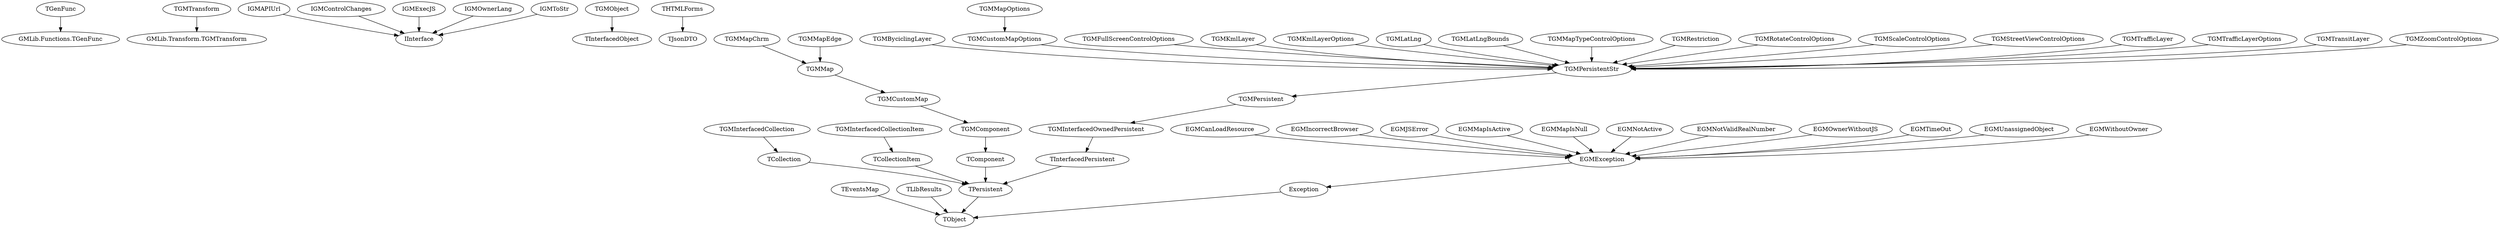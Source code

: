 DiGraph Classes {
  "TGenFunc" -> "GMLib.Functions.TGenFunc"
  "TGenFunc" [href="GMLib.Functions.TGenFunc.html"]
  "TGMTransform" -> "GMLib.Transform.TGMTransform"
  "TGMTransform" [href="GMLib.Transform.TGMTransform.html"]
  "IGMAPIUrl" -> "IInterface"
  "IGMAPIUrl" [href="GMLib.Classes.IGMAPIUrl.html"]
  "IGMControlChanges" -> "IInterface"
  "IGMControlChanges" [href="GMLib.Classes.IGMControlChanges.html"]
  "IGMExecJS" -> "IInterface"
  "IGMExecJS" [href="GMLib.Classes.IGMExecJS.html"]
  "IGMOwnerLang" -> "IInterface"
  "IGMOwnerLang" [href="GMLib.Classes.IGMOwnerLang.html"]
  "IGMToStr" -> "IInterface"
  "IGMToStr" [href="GMLib.Classes.IGMToStr.html"]
  "TGMObject" -> "TInterfacedObject"
  "TGMObject" [href="GMLib.Classes.TGMObject.html"]
  "THTMLForms" -> "TJsonDTO"
  "THTMLForms" [href="GMLib.HTMLForms.THTMLForms.html"]
  "Exception" -> "TObject"
  "EGMException" -> "Exception"
  "EGMException" [href="GMLib.Exceptions.EGMException.html"]
  "EGMCanLoadResource" -> "EGMException"
  "EGMCanLoadResource" [href="GMLib.Exceptions.EGMCanLoadResource.html"]
  "EGMIncorrectBrowser" -> "EGMException"
  "EGMIncorrectBrowser" [href="GMLib.Exceptions.EGMIncorrectBrowser.html"]
  "EGMJSError" -> "EGMException"
  "EGMJSError" [href="GMLib.Exceptions.EGMJSError.html"]
  "EGMMapIsActive" -> "EGMException"
  "EGMMapIsActive" [href="GMLib.Exceptions.EGMMapIsActive.html"]
  "EGMMapIsNull" -> "EGMException"
  "EGMMapIsNull" [href="GMLib.Exceptions.EGMMapIsNull.html"]
  "EGMNotActive" -> "EGMException"
  "EGMNotActive" [href="GMLib.Exceptions.EGMNotActive.html"]
  "EGMNotValidRealNumber" -> "EGMException"
  "EGMNotValidRealNumber" [href="GMLib.Exceptions.EGMNotValidRealNumber.html"]
  "EGMOwnerWithoutJS" -> "EGMException"
  "EGMOwnerWithoutJS" [href="GMLib.Exceptions.EGMOwnerWithoutJS.html"]
  "EGMTimeOut" -> "EGMException"
  "EGMTimeOut" [href="GMLib.Exceptions.EGMTimeOut.html"]
  "EGMUnassignedObject" -> "EGMException"
  "EGMUnassignedObject" [href="GMLib.Exceptions.EGMUnassignedObject.html"]
  "EGMWithoutOwner" -> "EGMException"
  "EGMWithoutOwner" [href="GMLib.Exceptions.EGMWithoutOwner.html"]
  "TEventsMap" -> "TObject"
  "TEventsMap" [href="GMLib.HTMLForms.TEventsMap.html"]
  "TLlbResults" -> "TObject"
  "TLlbResults" [href="GMLib.HTMLForms.TLlbResults.html"]
  "TPersistent" -> "TObject"
  "TCollection" -> "TPersistent"
  "TGMInterfacedCollection" -> "TCollection"
  "TGMInterfacedCollection" [href="GMLib.Classes.TGMInterfacedCollection.html"]
  "TCollectionItem" -> "TPersistent"
  "TGMInterfacedCollectionItem" -> "TCollectionItem"
  "TGMInterfacedCollectionItem" [href="GMLib.Classes.TGMInterfacedCollectionItem.html"]
  "TComponent" -> "TPersistent"
  "TGMComponent" -> "TComponent"
  "TGMComponent" [href="GMLib.Classes.TGMComponent.html"]
  "TGMCustomMap" -> "TGMComponent"
  "TGMCustomMap" [href="GMLib.Map.TGMCustomMap.html"]
  "TGMMap" -> "TGMCustomMap"
  "TGMMap" [href="GMLib.Map.Vcl.TGMMap.html"]
  "TGMMapChrm" -> "TGMMap"
  "TGMMapChrm" [href="GMLib.Map.Vcl.TGMMapChrm.html"]
  "TGMMapEdge" -> "TGMMap"
  "TGMMapEdge" [href="GMLib.Map.Vcl.TGMMapEdge.html"]
  "TInterfacedPersistent" -> "TPersistent"
  "TGMInterfacedOwnedPersistent" -> "TInterfacedPersistent"
  "TGMInterfacedOwnedPersistent" [href="GMLib.Classes.TGMInterfacedOwnedPersistent.html"]
  "TGMPersistent" -> "TGMInterfacedOwnedPersistent"
  "TGMPersistent" [href="GMLib.Classes.TGMPersistent.html"]
  "TGMPersistentStr" -> "TGMPersistent"
  "TGMPersistentStr" [href="GMLib.Classes.TGMPersistentStr.html"]
  "TGMByciclingLayer" -> "TGMPersistentStr"
  "TGMByciclingLayer" [href="GMLib.Layers.TGMByciclingLayer.html"]
  "TGMCustomMapOptions" -> "TGMPersistentStr"
  "TGMCustomMapOptions" [href="GMLib.Map.TGMCustomMapOptions.html"]
  "TGMMapOptions" -> "TGMCustomMapOptions"
  "TGMMapOptions" [href="GMLib.Map.Vcl.TGMMapOptions.html"]
  "TGMFullScreenControlOptions" -> "TGMPersistentStr"
  "TGMFullScreenControlOptions" [href="GMLib.Map.TGMFullScreenControlOptions.html"]
  "TGMKmlLayer" -> "TGMPersistentStr"
  "TGMKmlLayer" [href="GMLib.Layers.TGMKmlLayer.html"]
  "TGMKmlLayerOptions" -> "TGMPersistentStr"
  "TGMKmlLayerOptions" [href="GMLib.Layers.TGMKmlLayerOptions.html"]
  "TGMLatLng" -> "TGMPersistentStr"
  "TGMLatLng" [href="GMLib.LatLng.TGMLatLng.html"]
  "TGMLatLngBounds" -> "TGMPersistentStr"
  "TGMLatLngBounds" [href="GMLib.LatLngBounds.TGMLatLngBounds.html"]
  "TGMMapTypeControlOptions" -> "TGMPersistentStr"
  "TGMMapTypeControlOptions" [href="GMLib.Map.TGMMapTypeControlOptions.html"]
  "TGMRestriction" -> "TGMPersistentStr"
  "TGMRestriction" [href="GMLib.Map.TGMRestriction.html"]
  "TGMRotateControlOptions" -> "TGMPersistentStr"
  "TGMRotateControlOptions" [href="GMLib.Map.TGMRotateControlOptions.html"]
  "TGMScaleControlOptions" -> "TGMPersistentStr"
  "TGMScaleControlOptions" [href="GMLib.Map.TGMScaleControlOptions.html"]
  "TGMStreetViewControlOptions" -> "TGMPersistentStr"
  "TGMStreetViewControlOptions" [href="GMLib.Map.TGMStreetViewControlOptions.html"]
  "TGMTrafficLayer" -> "TGMPersistentStr"
  "TGMTrafficLayer" [href="GMLib.Layers.TGMTrafficLayer.html"]
  "TGMTrafficLayerOptions" -> "TGMPersistentStr"
  "TGMTrafficLayerOptions" [href="GMLib.Layers.TGMTrafficLayerOptions.html"]
  "TGMTransitLayer" -> "TGMPersistentStr"
  "TGMTransitLayer" [href="GMLib.Layers.TGMTransitLayer.html"]
  "TGMZoomControlOptions" -> "TGMPersistentStr"
  "TGMZoomControlOptions" [href="GMLib.Map.TGMZoomControlOptions.html"]
}
